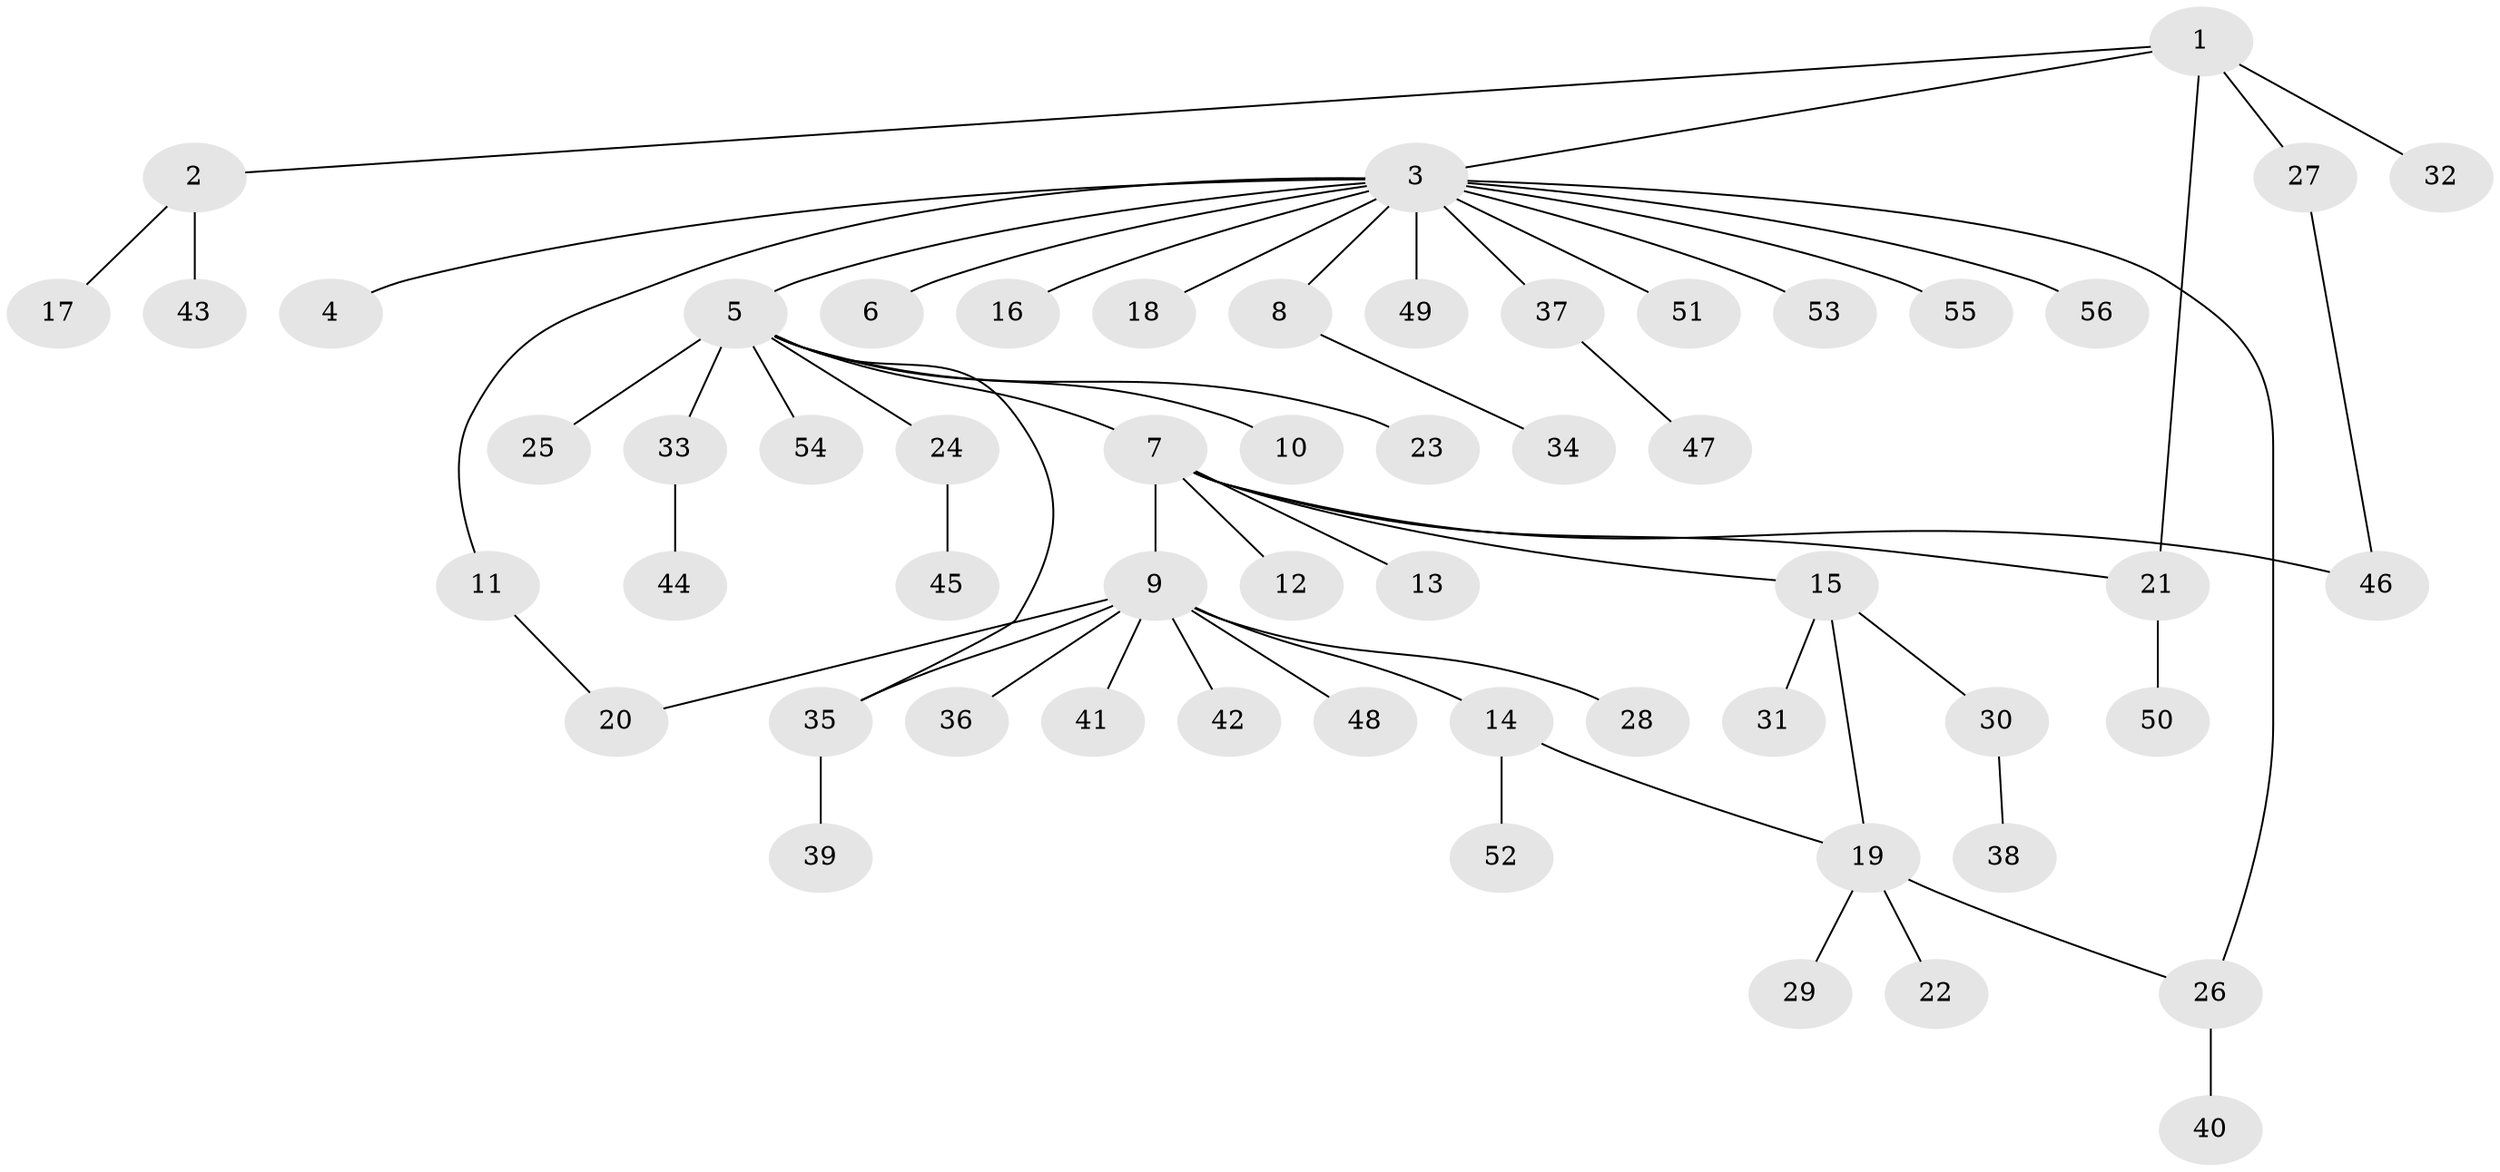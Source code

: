 // coarse degree distribution, {6: 0.047619047619047616, 2: 0.11904761904761904, 15: 0.023809523809523808, 1: 0.6904761904761905, 10: 0.023809523809523808, 8: 0.023809523809523808, 3: 0.047619047619047616, 4: 0.023809523809523808}
// Generated by graph-tools (version 1.1) at 2025/41/03/06/25 10:41:50]
// undirected, 56 vertices, 61 edges
graph export_dot {
graph [start="1"]
  node [color=gray90,style=filled];
  1;
  2;
  3;
  4;
  5;
  6;
  7;
  8;
  9;
  10;
  11;
  12;
  13;
  14;
  15;
  16;
  17;
  18;
  19;
  20;
  21;
  22;
  23;
  24;
  25;
  26;
  27;
  28;
  29;
  30;
  31;
  32;
  33;
  34;
  35;
  36;
  37;
  38;
  39;
  40;
  41;
  42;
  43;
  44;
  45;
  46;
  47;
  48;
  49;
  50;
  51;
  52;
  53;
  54;
  55;
  56;
  1 -- 2;
  1 -- 3;
  1 -- 21;
  1 -- 27;
  1 -- 32;
  2 -- 17;
  2 -- 43;
  3 -- 4;
  3 -- 5;
  3 -- 6;
  3 -- 8;
  3 -- 11;
  3 -- 16;
  3 -- 18;
  3 -- 26;
  3 -- 37;
  3 -- 49;
  3 -- 51;
  3 -- 53;
  3 -- 55;
  3 -- 56;
  5 -- 7;
  5 -- 10;
  5 -- 23;
  5 -- 24;
  5 -- 25;
  5 -- 33;
  5 -- 35;
  5 -- 54;
  7 -- 9;
  7 -- 12;
  7 -- 13;
  7 -- 15;
  7 -- 21;
  7 -- 46;
  8 -- 34;
  9 -- 14;
  9 -- 20;
  9 -- 28;
  9 -- 35;
  9 -- 36;
  9 -- 41;
  9 -- 42;
  9 -- 48;
  11 -- 20;
  14 -- 19;
  14 -- 52;
  15 -- 19;
  15 -- 30;
  15 -- 31;
  19 -- 22;
  19 -- 26;
  19 -- 29;
  21 -- 50;
  24 -- 45;
  26 -- 40;
  27 -- 46;
  30 -- 38;
  33 -- 44;
  35 -- 39;
  37 -- 47;
}
